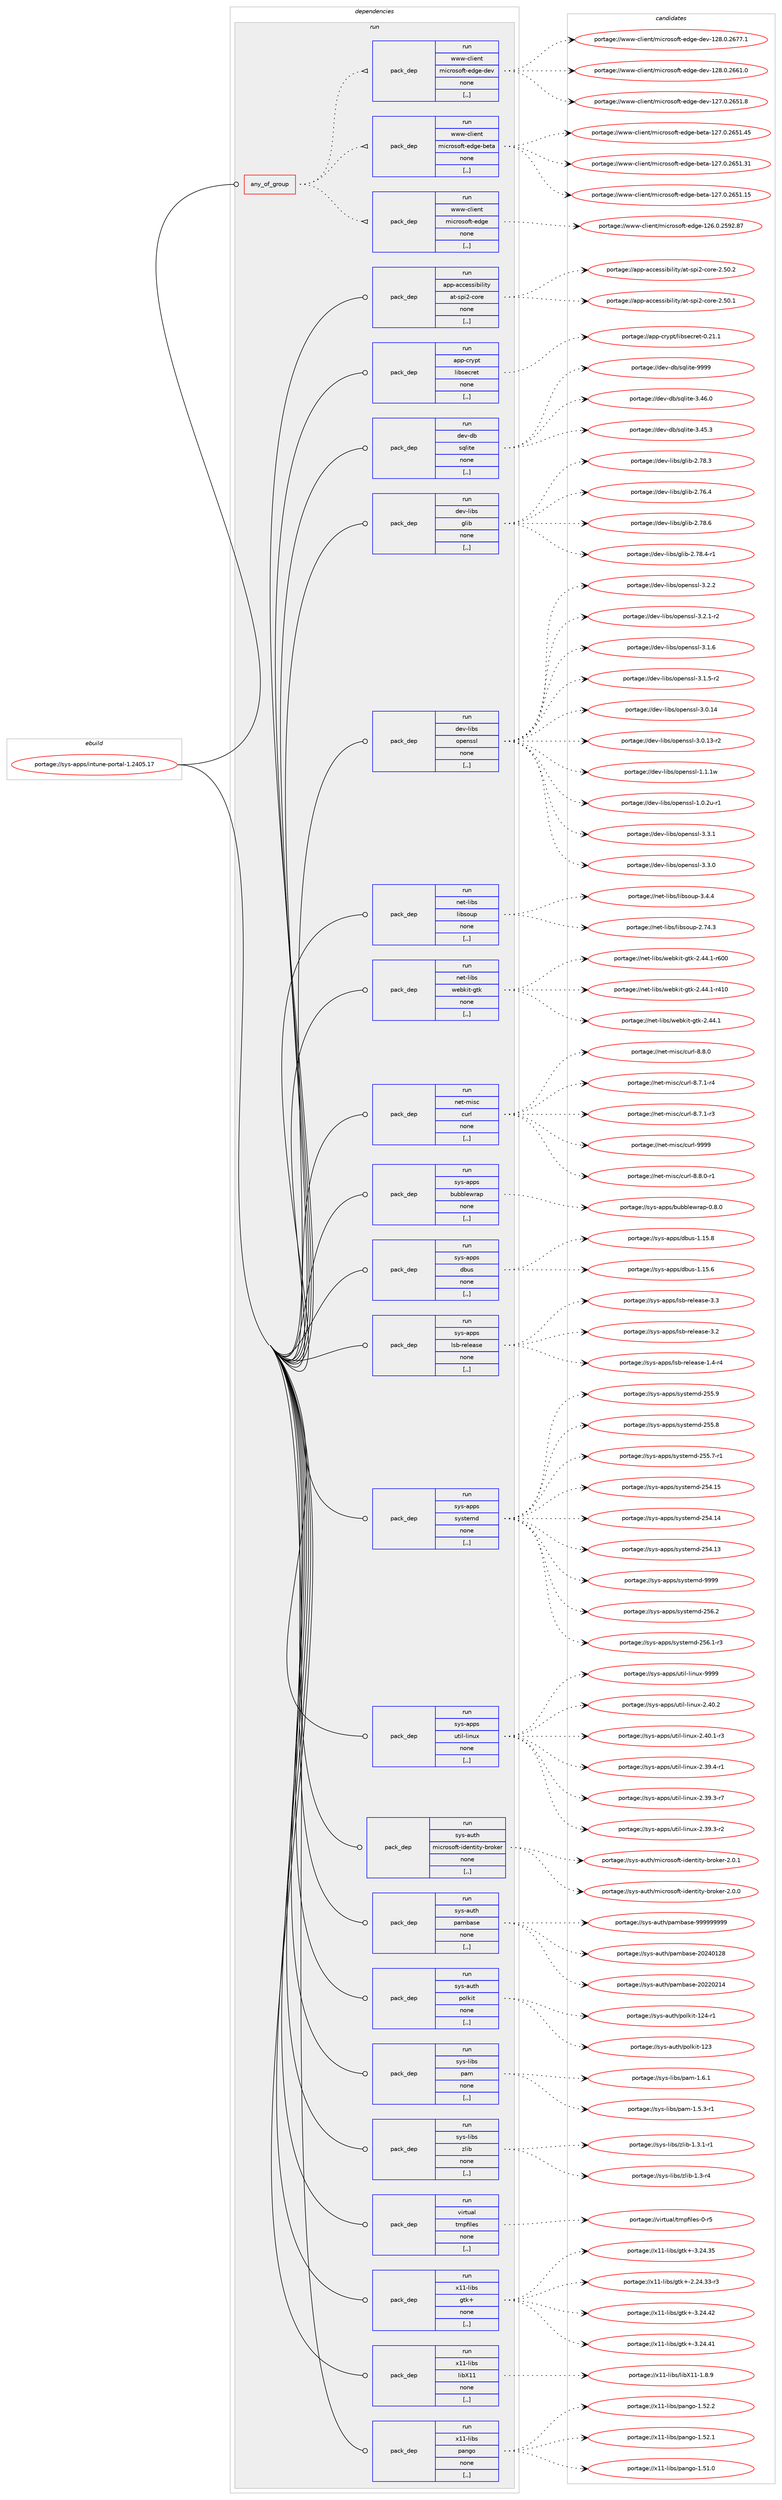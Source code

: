 digraph prolog {

# *************
# Graph options
# *************

newrank=true;
concentrate=true;
compound=true;
graph [rankdir=LR,fontname=Helvetica,fontsize=10,ranksep=1.5];#, ranksep=2.5, nodesep=0.2];
edge  [arrowhead=vee];
node  [fontname=Helvetica,fontsize=10];

# **********
# The ebuild
# **********

subgraph cluster_leftcol {
color=gray;
rank=same;
label=<<i>ebuild</i>>;
id [label="portage://sys-apps/intune-portal-1.2405.17", color=red, width=4, href="../sys-apps/intune-portal-1.2405.17.svg"];
}

# ****************
# The dependencies
# ****************

subgraph cluster_midcol {
color=gray;
label=<<i>dependencies</i>>;
subgraph cluster_compile {
fillcolor="#eeeeee";
style=filled;
label=<<i>compile</i>>;
}
subgraph cluster_compileandrun {
fillcolor="#eeeeee";
style=filled;
label=<<i>compile and run</i>>;
}
subgraph cluster_run {
fillcolor="#eeeeee";
style=filled;
label=<<i>run</i>>;
subgraph any2707 {
dependency418190 [label=<<TABLE BORDER="0" CELLBORDER="1" CELLSPACING="0" CELLPADDING="4"><TR><TD CELLPADDING="10">any_of_group</TD></TR></TABLE>>, shape=none, color=red];subgraph pack304631 {
dependency418191 [label=<<TABLE BORDER="0" CELLBORDER="1" CELLSPACING="0" CELLPADDING="4" WIDTH="220"><TR><TD ROWSPAN="6" CELLPADDING="30">pack_dep</TD></TR><TR><TD WIDTH="110">run</TD></TR><TR><TD>www-client</TD></TR><TR><TD>microsoft-edge</TD></TR><TR><TD>none</TD></TR><TR><TD>[,,]</TD></TR></TABLE>>, shape=none, color=blue];
}
dependency418190:e -> dependency418191:w [weight=20,style="dotted",arrowhead="oinv"];
subgraph pack304632 {
dependency418192 [label=<<TABLE BORDER="0" CELLBORDER="1" CELLSPACING="0" CELLPADDING="4" WIDTH="220"><TR><TD ROWSPAN="6" CELLPADDING="30">pack_dep</TD></TR><TR><TD WIDTH="110">run</TD></TR><TR><TD>www-client</TD></TR><TR><TD>microsoft-edge-beta</TD></TR><TR><TD>none</TD></TR><TR><TD>[,,]</TD></TR></TABLE>>, shape=none, color=blue];
}
dependency418190:e -> dependency418192:w [weight=20,style="dotted",arrowhead="oinv"];
subgraph pack304633 {
dependency418193 [label=<<TABLE BORDER="0" CELLBORDER="1" CELLSPACING="0" CELLPADDING="4" WIDTH="220"><TR><TD ROWSPAN="6" CELLPADDING="30">pack_dep</TD></TR><TR><TD WIDTH="110">run</TD></TR><TR><TD>www-client</TD></TR><TR><TD>microsoft-edge-dev</TD></TR><TR><TD>none</TD></TR><TR><TD>[,,]</TD></TR></TABLE>>, shape=none, color=blue];
}
dependency418190:e -> dependency418193:w [weight=20,style="dotted",arrowhead="oinv"];
}
id:e -> dependency418190:w [weight=20,style="solid",arrowhead="odot"];
subgraph pack304634 {
dependency418194 [label=<<TABLE BORDER="0" CELLBORDER="1" CELLSPACING="0" CELLPADDING="4" WIDTH="220"><TR><TD ROWSPAN="6" CELLPADDING="30">pack_dep</TD></TR><TR><TD WIDTH="110">run</TD></TR><TR><TD>app-accessibility</TD></TR><TR><TD>at-spi2-core</TD></TR><TR><TD>none</TD></TR><TR><TD>[,,]</TD></TR></TABLE>>, shape=none, color=blue];
}
id:e -> dependency418194:w [weight=20,style="solid",arrowhead="odot"];
subgraph pack304635 {
dependency418195 [label=<<TABLE BORDER="0" CELLBORDER="1" CELLSPACING="0" CELLPADDING="4" WIDTH="220"><TR><TD ROWSPAN="6" CELLPADDING="30">pack_dep</TD></TR><TR><TD WIDTH="110">run</TD></TR><TR><TD>app-crypt</TD></TR><TR><TD>libsecret</TD></TR><TR><TD>none</TD></TR><TR><TD>[,,]</TD></TR></TABLE>>, shape=none, color=blue];
}
id:e -> dependency418195:w [weight=20,style="solid",arrowhead="odot"];
subgraph pack304636 {
dependency418196 [label=<<TABLE BORDER="0" CELLBORDER="1" CELLSPACING="0" CELLPADDING="4" WIDTH="220"><TR><TD ROWSPAN="6" CELLPADDING="30">pack_dep</TD></TR><TR><TD WIDTH="110">run</TD></TR><TR><TD>dev-db</TD></TR><TR><TD>sqlite</TD></TR><TR><TD>none</TD></TR><TR><TD>[,,]</TD></TR></TABLE>>, shape=none, color=blue];
}
id:e -> dependency418196:w [weight=20,style="solid",arrowhead="odot"];
subgraph pack304637 {
dependency418197 [label=<<TABLE BORDER="0" CELLBORDER="1" CELLSPACING="0" CELLPADDING="4" WIDTH="220"><TR><TD ROWSPAN="6" CELLPADDING="30">pack_dep</TD></TR><TR><TD WIDTH="110">run</TD></TR><TR><TD>dev-libs</TD></TR><TR><TD>glib</TD></TR><TR><TD>none</TD></TR><TR><TD>[,,]</TD></TR></TABLE>>, shape=none, color=blue];
}
id:e -> dependency418197:w [weight=20,style="solid",arrowhead="odot"];
subgraph pack304638 {
dependency418198 [label=<<TABLE BORDER="0" CELLBORDER="1" CELLSPACING="0" CELLPADDING="4" WIDTH="220"><TR><TD ROWSPAN="6" CELLPADDING="30">pack_dep</TD></TR><TR><TD WIDTH="110">run</TD></TR><TR><TD>dev-libs</TD></TR><TR><TD>openssl</TD></TR><TR><TD>none</TD></TR><TR><TD>[,,]</TD></TR></TABLE>>, shape=none, color=blue];
}
id:e -> dependency418198:w [weight=20,style="solid",arrowhead="odot"];
subgraph pack304639 {
dependency418199 [label=<<TABLE BORDER="0" CELLBORDER="1" CELLSPACING="0" CELLPADDING="4" WIDTH="220"><TR><TD ROWSPAN="6" CELLPADDING="30">pack_dep</TD></TR><TR><TD WIDTH="110">run</TD></TR><TR><TD>net-libs</TD></TR><TR><TD>libsoup</TD></TR><TR><TD>none</TD></TR><TR><TD>[,,]</TD></TR></TABLE>>, shape=none, color=blue];
}
id:e -> dependency418199:w [weight=20,style="solid",arrowhead="odot"];
subgraph pack304640 {
dependency418200 [label=<<TABLE BORDER="0" CELLBORDER="1" CELLSPACING="0" CELLPADDING="4" WIDTH="220"><TR><TD ROWSPAN="6" CELLPADDING="30">pack_dep</TD></TR><TR><TD WIDTH="110">run</TD></TR><TR><TD>net-libs</TD></TR><TR><TD>webkit-gtk</TD></TR><TR><TD>none</TD></TR><TR><TD>[,,]</TD></TR></TABLE>>, shape=none, color=blue];
}
id:e -> dependency418200:w [weight=20,style="solid",arrowhead="odot"];
subgraph pack304641 {
dependency418201 [label=<<TABLE BORDER="0" CELLBORDER="1" CELLSPACING="0" CELLPADDING="4" WIDTH="220"><TR><TD ROWSPAN="6" CELLPADDING="30">pack_dep</TD></TR><TR><TD WIDTH="110">run</TD></TR><TR><TD>net-misc</TD></TR><TR><TD>curl</TD></TR><TR><TD>none</TD></TR><TR><TD>[,,]</TD></TR></TABLE>>, shape=none, color=blue];
}
id:e -> dependency418201:w [weight=20,style="solid",arrowhead="odot"];
subgraph pack304642 {
dependency418202 [label=<<TABLE BORDER="0" CELLBORDER="1" CELLSPACING="0" CELLPADDING="4" WIDTH="220"><TR><TD ROWSPAN="6" CELLPADDING="30">pack_dep</TD></TR><TR><TD WIDTH="110">run</TD></TR><TR><TD>sys-apps</TD></TR><TR><TD>bubblewrap</TD></TR><TR><TD>none</TD></TR><TR><TD>[,,]</TD></TR></TABLE>>, shape=none, color=blue];
}
id:e -> dependency418202:w [weight=20,style="solid",arrowhead="odot"];
subgraph pack304643 {
dependency418203 [label=<<TABLE BORDER="0" CELLBORDER="1" CELLSPACING="0" CELLPADDING="4" WIDTH="220"><TR><TD ROWSPAN="6" CELLPADDING="30">pack_dep</TD></TR><TR><TD WIDTH="110">run</TD></TR><TR><TD>sys-apps</TD></TR><TR><TD>dbus</TD></TR><TR><TD>none</TD></TR><TR><TD>[,,]</TD></TR></TABLE>>, shape=none, color=blue];
}
id:e -> dependency418203:w [weight=20,style="solid",arrowhead="odot"];
subgraph pack304644 {
dependency418204 [label=<<TABLE BORDER="0" CELLBORDER="1" CELLSPACING="0" CELLPADDING="4" WIDTH="220"><TR><TD ROWSPAN="6" CELLPADDING="30">pack_dep</TD></TR><TR><TD WIDTH="110">run</TD></TR><TR><TD>sys-apps</TD></TR><TR><TD>lsb-release</TD></TR><TR><TD>none</TD></TR><TR><TD>[,,]</TD></TR></TABLE>>, shape=none, color=blue];
}
id:e -> dependency418204:w [weight=20,style="solid",arrowhead="odot"];
subgraph pack304645 {
dependency418205 [label=<<TABLE BORDER="0" CELLBORDER="1" CELLSPACING="0" CELLPADDING="4" WIDTH="220"><TR><TD ROWSPAN="6" CELLPADDING="30">pack_dep</TD></TR><TR><TD WIDTH="110">run</TD></TR><TR><TD>sys-apps</TD></TR><TR><TD>systemd</TD></TR><TR><TD>none</TD></TR><TR><TD>[,,]</TD></TR></TABLE>>, shape=none, color=blue];
}
id:e -> dependency418205:w [weight=20,style="solid",arrowhead="odot"];
subgraph pack304646 {
dependency418206 [label=<<TABLE BORDER="0" CELLBORDER="1" CELLSPACING="0" CELLPADDING="4" WIDTH="220"><TR><TD ROWSPAN="6" CELLPADDING="30">pack_dep</TD></TR><TR><TD WIDTH="110">run</TD></TR><TR><TD>sys-apps</TD></TR><TR><TD>util-linux</TD></TR><TR><TD>none</TD></TR><TR><TD>[,,]</TD></TR></TABLE>>, shape=none, color=blue];
}
id:e -> dependency418206:w [weight=20,style="solid",arrowhead="odot"];
subgraph pack304647 {
dependency418207 [label=<<TABLE BORDER="0" CELLBORDER="1" CELLSPACING="0" CELLPADDING="4" WIDTH="220"><TR><TD ROWSPAN="6" CELLPADDING="30">pack_dep</TD></TR><TR><TD WIDTH="110">run</TD></TR><TR><TD>sys-auth</TD></TR><TR><TD>microsoft-identity-broker</TD></TR><TR><TD>none</TD></TR><TR><TD>[,,]</TD></TR></TABLE>>, shape=none, color=blue];
}
id:e -> dependency418207:w [weight=20,style="solid",arrowhead="odot"];
subgraph pack304648 {
dependency418208 [label=<<TABLE BORDER="0" CELLBORDER="1" CELLSPACING="0" CELLPADDING="4" WIDTH="220"><TR><TD ROWSPAN="6" CELLPADDING="30">pack_dep</TD></TR><TR><TD WIDTH="110">run</TD></TR><TR><TD>sys-auth</TD></TR><TR><TD>pambase</TD></TR><TR><TD>none</TD></TR><TR><TD>[,,]</TD></TR></TABLE>>, shape=none, color=blue];
}
id:e -> dependency418208:w [weight=20,style="solid",arrowhead="odot"];
subgraph pack304649 {
dependency418209 [label=<<TABLE BORDER="0" CELLBORDER="1" CELLSPACING="0" CELLPADDING="4" WIDTH="220"><TR><TD ROWSPAN="6" CELLPADDING="30">pack_dep</TD></TR><TR><TD WIDTH="110">run</TD></TR><TR><TD>sys-auth</TD></TR><TR><TD>polkit</TD></TR><TR><TD>none</TD></TR><TR><TD>[,,]</TD></TR></TABLE>>, shape=none, color=blue];
}
id:e -> dependency418209:w [weight=20,style="solid",arrowhead="odot"];
subgraph pack304650 {
dependency418210 [label=<<TABLE BORDER="0" CELLBORDER="1" CELLSPACING="0" CELLPADDING="4" WIDTH="220"><TR><TD ROWSPAN="6" CELLPADDING="30">pack_dep</TD></TR><TR><TD WIDTH="110">run</TD></TR><TR><TD>sys-libs</TD></TR><TR><TD>pam</TD></TR><TR><TD>none</TD></TR><TR><TD>[,,]</TD></TR></TABLE>>, shape=none, color=blue];
}
id:e -> dependency418210:w [weight=20,style="solid",arrowhead="odot"];
subgraph pack304651 {
dependency418211 [label=<<TABLE BORDER="0" CELLBORDER="1" CELLSPACING="0" CELLPADDING="4" WIDTH="220"><TR><TD ROWSPAN="6" CELLPADDING="30">pack_dep</TD></TR><TR><TD WIDTH="110">run</TD></TR><TR><TD>sys-libs</TD></TR><TR><TD>zlib</TD></TR><TR><TD>none</TD></TR><TR><TD>[,,]</TD></TR></TABLE>>, shape=none, color=blue];
}
id:e -> dependency418211:w [weight=20,style="solid",arrowhead="odot"];
subgraph pack304652 {
dependency418212 [label=<<TABLE BORDER="0" CELLBORDER="1" CELLSPACING="0" CELLPADDING="4" WIDTH="220"><TR><TD ROWSPAN="6" CELLPADDING="30">pack_dep</TD></TR><TR><TD WIDTH="110">run</TD></TR><TR><TD>virtual</TD></TR><TR><TD>tmpfiles</TD></TR><TR><TD>none</TD></TR><TR><TD>[,,]</TD></TR></TABLE>>, shape=none, color=blue];
}
id:e -> dependency418212:w [weight=20,style="solid",arrowhead="odot"];
subgraph pack304653 {
dependency418213 [label=<<TABLE BORDER="0" CELLBORDER="1" CELLSPACING="0" CELLPADDING="4" WIDTH="220"><TR><TD ROWSPAN="6" CELLPADDING="30">pack_dep</TD></TR><TR><TD WIDTH="110">run</TD></TR><TR><TD>x11-libs</TD></TR><TR><TD>gtk+</TD></TR><TR><TD>none</TD></TR><TR><TD>[,,]</TD></TR></TABLE>>, shape=none, color=blue];
}
id:e -> dependency418213:w [weight=20,style="solid",arrowhead="odot"];
subgraph pack304654 {
dependency418214 [label=<<TABLE BORDER="0" CELLBORDER="1" CELLSPACING="0" CELLPADDING="4" WIDTH="220"><TR><TD ROWSPAN="6" CELLPADDING="30">pack_dep</TD></TR><TR><TD WIDTH="110">run</TD></TR><TR><TD>x11-libs</TD></TR><TR><TD>libX11</TD></TR><TR><TD>none</TD></TR><TR><TD>[,,]</TD></TR></TABLE>>, shape=none, color=blue];
}
id:e -> dependency418214:w [weight=20,style="solid",arrowhead="odot"];
subgraph pack304655 {
dependency418215 [label=<<TABLE BORDER="0" CELLBORDER="1" CELLSPACING="0" CELLPADDING="4" WIDTH="220"><TR><TD ROWSPAN="6" CELLPADDING="30">pack_dep</TD></TR><TR><TD WIDTH="110">run</TD></TR><TR><TD>x11-libs</TD></TR><TR><TD>pango</TD></TR><TR><TD>none</TD></TR><TR><TD>[,,]</TD></TR></TABLE>>, shape=none, color=blue];
}
id:e -> dependency418215:w [weight=20,style="solid",arrowhead="odot"];
}
}

# **************
# The candidates
# **************

subgraph cluster_choices {
rank=same;
color=gray;
label=<<i>candidates</i>>;

subgraph choice304631 {
color=black;
nodesep=1;
choice11911911945991081051011101164710910599114111115111102116451011001031014549505446484650535750465655 [label="portage://www-client/microsoft-edge-126.0.2592.87", color=red, width=4,href="../www-client/microsoft-edge-126.0.2592.87.svg"];
dependency418191:e -> choice11911911945991081051011101164710910599114111115111102116451011001031014549505446484650535750465655:w [style=dotted,weight="100"];
}
subgraph choice304632 {
color=black;
nodesep=1;
choice11911911945991081051011101164710910599114111115111102116451011001031014598101116974549505546484650545349465253 [label="portage://www-client/microsoft-edge-beta-127.0.2651.45", color=red, width=4,href="../www-client/microsoft-edge-beta-127.0.2651.45.svg"];
choice11911911945991081051011101164710910599114111115111102116451011001031014598101116974549505546484650545349465149 [label="portage://www-client/microsoft-edge-beta-127.0.2651.31", color=red, width=4,href="../www-client/microsoft-edge-beta-127.0.2651.31.svg"];
choice11911911945991081051011101164710910599114111115111102116451011001031014598101116974549505546484650545349464953 [label="portage://www-client/microsoft-edge-beta-127.0.2651.15", color=red, width=4,href="../www-client/microsoft-edge-beta-127.0.2651.15.svg"];
dependency418192:e -> choice11911911945991081051011101164710910599114111115111102116451011001031014598101116974549505546484650545349465253:w [style=dotted,weight="100"];
dependency418192:e -> choice11911911945991081051011101164710910599114111115111102116451011001031014598101116974549505546484650545349465149:w [style=dotted,weight="100"];
dependency418192:e -> choice11911911945991081051011101164710910599114111115111102116451011001031014598101116974549505546484650545349464953:w [style=dotted,weight="100"];
}
subgraph choice304633 {
color=black;
nodesep=1;
choice11911911945991081051011101164710910599114111115111102116451011001031014510010111845495056464846505455554649 [label="portage://www-client/microsoft-edge-dev-128.0.2677.1", color=red, width=4,href="../www-client/microsoft-edge-dev-128.0.2677.1.svg"];
choice11911911945991081051011101164710910599114111115111102116451011001031014510010111845495056464846505454494648 [label="portage://www-client/microsoft-edge-dev-128.0.2661.0", color=red, width=4,href="../www-client/microsoft-edge-dev-128.0.2661.0.svg"];
choice11911911945991081051011101164710910599114111115111102116451011001031014510010111845495055464846505453494656 [label="portage://www-client/microsoft-edge-dev-127.0.2651.8", color=red, width=4,href="../www-client/microsoft-edge-dev-127.0.2651.8.svg"];
dependency418193:e -> choice11911911945991081051011101164710910599114111115111102116451011001031014510010111845495056464846505455554649:w [style=dotted,weight="100"];
dependency418193:e -> choice11911911945991081051011101164710910599114111115111102116451011001031014510010111845495056464846505454494648:w [style=dotted,weight="100"];
dependency418193:e -> choice11911911945991081051011101164710910599114111115111102116451011001031014510010111845495055464846505453494656:w [style=dotted,weight="100"];
}
subgraph choice304634 {
color=black;
nodesep=1;
choice97112112459799991011151151059810510810511612147971164511511210550459911111410145504653484650 [label="portage://app-accessibility/at-spi2-core-2.50.2", color=red, width=4,href="../app-accessibility/at-spi2-core-2.50.2.svg"];
choice97112112459799991011151151059810510810511612147971164511511210550459911111410145504653484649 [label="portage://app-accessibility/at-spi2-core-2.50.1", color=red, width=4,href="../app-accessibility/at-spi2-core-2.50.1.svg"];
dependency418194:e -> choice97112112459799991011151151059810510810511612147971164511511210550459911111410145504653484650:w [style=dotted,weight="100"];
dependency418194:e -> choice97112112459799991011151151059810510810511612147971164511511210550459911111410145504653484649:w [style=dotted,weight="100"];
}
subgraph choice304635 {
color=black;
nodesep=1;
choice97112112459911412111211647108105981151019911410111645484650494649 [label="portage://app-crypt/libsecret-0.21.1", color=red, width=4,href="../app-crypt/libsecret-0.21.1.svg"];
dependency418195:e -> choice97112112459911412111211647108105981151019911410111645484650494649:w [style=dotted,weight="100"];
}
subgraph choice304636 {
color=black;
nodesep=1;
choice1001011184510098471151131081051161014557575757 [label="portage://dev-db/sqlite-9999", color=red, width=4,href="../dev-db/sqlite-9999.svg"];
choice10010111845100984711511310810511610145514652544648 [label="portage://dev-db/sqlite-3.46.0", color=red, width=4,href="../dev-db/sqlite-3.46.0.svg"];
choice10010111845100984711511310810511610145514652534651 [label="portage://dev-db/sqlite-3.45.3", color=red, width=4,href="../dev-db/sqlite-3.45.3.svg"];
dependency418196:e -> choice1001011184510098471151131081051161014557575757:w [style=dotted,weight="100"];
dependency418196:e -> choice10010111845100984711511310810511610145514652544648:w [style=dotted,weight="100"];
dependency418196:e -> choice10010111845100984711511310810511610145514652534651:w [style=dotted,weight="100"];
}
subgraph choice304637 {
color=black;
nodesep=1;
choice1001011184510810598115471031081059845504655564654 [label="portage://dev-libs/glib-2.78.6", color=red, width=4,href="../dev-libs/glib-2.78.6.svg"];
choice10010111845108105981154710310810598455046555646524511449 [label="portage://dev-libs/glib-2.78.4-r1", color=red, width=4,href="../dev-libs/glib-2.78.4-r1.svg"];
choice1001011184510810598115471031081059845504655564651 [label="portage://dev-libs/glib-2.78.3", color=red, width=4,href="../dev-libs/glib-2.78.3.svg"];
choice1001011184510810598115471031081059845504655544652 [label="portage://dev-libs/glib-2.76.4", color=red, width=4,href="../dev-libs/glib-2.76.4.svg"];
dependency418197:e -> choice1001011184510810598115471031081059845504655564654:w [style=dotted,weight="100"];
dependency418197:e -> choice10010111845108105981154710310810598455046555646524511449:w [style=dotted,weight="100"];
dependency418197:e -> choice1001011184510810598115471031081059845504655564651:w [style=dotted,weight="100"];
dependency418197:e -> choice1001011184510810598115471031081059845504655544652:w [style=dotted,weight="100"];
}
subgraph choice304638 {
color=black;
nodesep=1;
choice100101118451081059811547111112101110115115108455146514649 [label="portage://dev-libs/openssl-3.3.1", color=red, width=4,href="../dev-libs/openssl-3.3.1.svg"];
choice100101118451081059811547111112101110115115108455146514648 [label="portage://dev-libs/openssl-3.3.0", color=red, width=4,href="../dev-libs/openssl-3.3.0.svg"];
choice100101118451081059811547111112101110115115108455146504650 [label="portage://dev-libs/openssl-3.2.2", color=red, width=4,href="../dev-libs/openssl-3.2.2.svg"];
choice1001011184510810598115471111121011101151151084551465046494511450 [label="portage://dev-libs/openssl-3.2.1-r2", color=red, width=4,href="../dev-libs/openssl-3.2.1-r2.svg"];
choice100101118451081059811547111112101110115115108455146494654 [label="portage://dev-libs/openssl-3.1.6", color=red, width=4,href="../dev-libs/openssl-3.1.6.svg"];
choice1001011184510810598115471111121011101151151084551464946534511450 [label="portage://dev-libs/openssl-3.1.5-r2", color=red, width=4,href="../dev-libs/openssl-3.1.5-r2.svg"];
choice10010111845108105981154711111210111011511510845514648464952 [label="portage://dev-libs/openssl-3.0.14", color=red, width=4,href="../dev-libs/openssl-3.0.14.svg"];
choice100101118451081059811547111112101110115115108455146484649514511450 [label="portage://dev-libs/openssl-3.0.13-r2", color=red, width=4,href="../dev-libs/openssl-3.0.13-r2.svg"];
choice100101118451081059811547111112101110115115108454946494649119 [label="portage://dev-libs/openssl-1.1.1w", color=red, width=4,href="../dev-libs/openssl-1.1.1w.svg"];
choice1001011184510810598115471111121011101151151084549464846501174511449 [label="portage://dev-libs/openssl-1.0.2u-r1", color=red, width=4,href="../dev-libs/openssl-1.0.2u-r1.svg"];
dependency418198:e -> choice100101118451081059811547111112101110115115108455146514649:w [style=dotted,weight="100"];
dependency418198:e -> choice100101118451081059811547111112101110115115108455146514648:w [style=dotted,weight="100"];
dependency418198:e -> choice100101118451081059811547111112101110115115108455146504650:w [style=dotted,weight="100"];
dependency418198:e -> choice1001011184510810598115471111121011101151151084551465046494511450:w [style=dotted,weight="100"];
dependency418198:e -> choice100101118451081059811547111112101110115115108455146494654:w [style=dotted,weight="100"];
dependency418198:e -> choice1001011184510810598115471111121011101151151084551464946534511450:w [style=dotted,weight="100"];
dependency418198:e -> choice10010111845108105981154711111210111011511510845514648464952:w [style=dotted,weight="100"];
dependency418198:e -> choice100101118451081059811547111112101110115115108455146484649514511450:w [style=dotted,weight="100"];
dependency418198:e -> choice100101118451081059811547111112101110115115108454946494649119:w [style=dotted,weight="100"];
dependency418198:e -> choice1001011184510810598115471111121011101151151084549464846501174511449:w [style=dotted,weight="100"];
}
subgraph choice304639 {
color=black;
nodesep=1;
choice11010111645108105981154710810598115111117112455146524652 [label="portage://net-libs/libsoup-3.4.4", color=red, width=4,href="../net-libs/libsoup-3.4.4.svg"];
choice1101011164510810598115471081059811511111711245504655524651 [label="portage://net-libs/libsoup-2.74.3", color=red, width=4,href="../net-libs/libsoup-2.74.3.svg"];
dependency418199:e -> choice11010111645108105981154710810598115111117112455146524652:w [style=dotted,weight="100"];
dependency418199:e -> choice1101011164510810598115471081059811511111711245504655524651:w [style=dotted,weight="100"];
}
subgraph choice304640 {
color=black;
nodesep=1;
choice11010111645108105981154711910198107105116451031161074550465252464945114544848 [label="portage://net-libs/webkit-gtk-2.44.1-r600", color=red, width=4,href="../net-libs/webkit-gtk-2.44.1-r600.svg"];
choice11010111645108105981154711910198107105116451031161074550465252464945114524948 [label="portage://net-libs/webkit-gtk-2.44.1-r410", color=red, width=4,href="../net-libs/webkit-gtk-2.44.1-r410.svg"];
choice110101116451081059811547119101981071051164510311610745504652524649 [label="portage://net-libs/webkit-gtk-2.44.1", color=red, width=4,href="../net-libs/webkit-gtk-2.44.1.svg"];
dependency418200:e -> choice11010111645108105981154711910198107105116451031161074550465252464945114544848:w [style=dotted,weight="100"];
dependency418200:e -> choice11010111645108105981154711910198107105116451031161074550465252464945114524948:w [style=dotted,weight="100"];
dependency418200:e -> choice110101116451081059811547119101981071051164510311610745504652524649:w [style=dotted,weight="100"];
}
subgraph choice304641 {
color=black;
nodesep=1;
choice110101116451091051159947991171141084557575757 [label="portage://net-misc/curl-9999", color=red, width=4,href="../net-misc/curl-9999.svg"];
choice110101116451091051159947991171141084556465646484511449 [label="portage://net-misc/curl-8.8.0-r1", color=red, width=4,href="../net-misc/curl-8.8.0-r1.svg"];
choice11010111645109105115994799117114108455646564648 [label="portage://net-misc/curl-8.8.0", color=red, width=4,href="../net-misc/curl-8.8.0.svg"];
choice110101116451091051159947991171141084556465546494511452 [label="portage://net-misc/curl-8.7.1-r4", color=red, width=4,href="../net-misc/curl-8.7.1-r4.svg"];
choice110101116451091051159947991171141084556465546494511451 [label="portage://net-misc/curl-8.7.1-r3", color=red, width=4,href="../net-misc/curl-8.7.1-r3.svg"];
dependency418201:e -> choice110101116451091051159947991171141084557575757:w [style=dotted,weight="100"];
dependency418201:e -> choice110101116451091051159947991171141084556465646484511449:w [style=dotted,weight="100"];
dependency418201:e -> choice11010111645109105115994799117114108455646564648:w [style=dotted,weight="100"];
dependency418201:e -> choice110101116451091051159947991171141084556465546494511452:w [style=dotted,weight="100"];
dependency418201:e -> choice110101116451091051159947991171141084556465546494511451:w [style=dotted,weight="100"];
}
subgraph choice304642 {
color=black;
nodesep=1;
choice11512111545971121121154798117989810810111911497112454846564648 [label="portage://sys-apps/bubblewrap-0.8.0", color=red, width=4,href="../sys-apps/bubblewrap-0.8.0.svg"];
dependency418202:e -> choice11512111545971121121154798117989810810111911497112454846564648:w [style=dotted,weight="100"];
}
subgraph choice304643 {
color=black;
nodesep=1;
choice1151211154597112112115471009811711545494649534656 [label="portage://sys-apps/dbus-1.15.8", color=red, width=4,href="../sys-apps/dbus-1.15.8.svg"];
choice1151211154597112112115471009811711545494649534654 [label="portage://sys-apps/dbus-1.15.6", color=red, width=4,href="../sys-apps/dbus-1.15.6.svg"];
dependency418203:e -> choice1151211154597112112115471009811711545494649534656:w [style=dotted,weight="100"];
dependency418203:e -> choice1151211154597112112115471009811711545494649534654:w [style=dotted,weight="100"];
}
subgraph choice304644 {
color=black;
nodesep=1;
choice11512111545971121121154710811598451141011081019711510145514651 [label="portage://sys-apps/lsb-release-3.3", color=red, width=4,href="../sys-apps/lsb-release-3.3.svg"];
choice11512111545971121121154710811598451141011081019711510145514650 [label="portage://sys-apps/lsb-release-3.2", color=red, width=4,href="../sys-apps/lsb-release-3.2.svg"];
choice115121115459711211211547108115984511410110810197115101454946524511452 [label="portage://sys-apps/lsb-release-1.4-r4", color=red, width=4,href="../sys-apps/lsb-release-1.4-r4.svg"];
dependency418204:e -> choice11512111545971121121154710811598451141011081019711510145514651:w [style=dotted,weight="100"];
dependency418204:e -> choice11512111545971121121154710811598451141011081019711510145514650:w [style=dotted,weight="100"];
dependency418204:e -> choice115121115459711211211547108115984511410110810197115101454946524511452:w [style=dotted,weight="100"];
}
subgraph choice304645 {
color=black;
nodesep=1;
choice1151211154597112112115471151211151161011091004557575757 [label="portage://sys-apps/systemd-9999", color=red, width=4,href="../sys-apps/systemd-9999.svg"];
choice115121115459711211211547115121115116101109100455053544650 [label="portage://sys-apps/systemd-256.2", color=red, width=4,href="../sys-apps/systemd-256.2.svg"];
choice1151211154597112112115471151211151161011091004550535446494511451 [label="portage://sys-apps/systemd-256.1-r3", color=red, width=4,href="../sys-apps/systemd-256.1-r3.svg"];
choice115121115459711211211547115121115116101109100455053534657 [label="portage://sys-apps/systemd-255.9", color=red, width=4,href="../sys-apps/systemd-255.9.svg"];
choice115121115459711211211547115121115116101109100455053534656 [label="portage://sys-apps/systemd-255.8", color=red, width=4,href="../sys-apps/systemd-255.8.svg"];
choice1151211154597112112115471151211151161011091004550535346554511449 [label="portage://sys-apps/systemd-255.7-r1", color=red, width=4,href="../sys-apps/systemd-255.7-r1.svg"];
choice11512111545971121121154711512111511610110910045505352464953 [label="portage://sys-apps/systemd-254.15", color=red, width=4,href="../sys-apps/systemd-254.15.svg"];
choice11512111545971121121154711512111511610110910045505352464952 [label="portage://sys-apps/systemd-254.14", color=red, width=4,href="../sys-apps/systemd-254.14.svg"];
choice11512111545971121121154711512111511610110910045505352464951 [label="portage://sys-apps/systemd-254.13", color=red, width=4,href="../sys-apps/systemd-254.13.svg"];
dependency418205:e -> choice1151211154597112112115471151211151161011091004557575757:w [style=dotted,weight="100"];
dependency418205:e -> choice115121115459711211211547115121115116101109100455053544650:w [style=dotted,weight="100"];
dependency418205:e -> choice1151211154597112112115471151211151161011091004550535446494511451:w [style=dotted,weight="100"];
dependency418205:e -> choice115121115459711211211547115121115116101109100455053534657:w [style=dotted,weight="100"];
dependency418205:e -> choice115121115459711211211547115121115116101109100455053534656:w [style=dotted,weight="100"];
dependency418205:e -> choice1151211154597112112115471151211151161011091004550535346554511449:w [style=dotted,weight="100"];
dependency418205:e -> choice11512111545971121121154711512111511610110910045505352464953:w [style=dotted,weight="100"];
dependency418205:e -> choice11512111545971121121154711512111511610110910045505352464952:w [style=dotted,weight="100"];
dependency418205:e -> choice11512111545971121121154711512111511610110910045505352464951:w [style=dotted,weight="100"];
}
subgraph choice304646 {
color=black;
nodesep=1;
choice115121115459711211211547117116105108451081051101171204557575757 [label="portage://sys-apps/util-linux-9999", color=red, width=4,href="../sys-apps/util-linux-9999.svg"];
choice1151211154597112112115471171161051084510810511011712045504652484650 [label="portage://sys-apps/util-linux-2.40.2", color=red, width=4,href="../sys-apps/util-linux-2.40.2.svg"];
choice11512111545971121121154711711610510845108105110117120455046524846494511451 [label="portage://sys-apps/util-linux-2.40.1-r3", color=red, width=4,href="../sys-apps/util-linux-2.40.1-r3.svg"];
choice11512111545971121121154711711610510845108105110117120455046515746524511449 [label="portage://sys-apps/util-linux-2.39.4-r1", color=red, width=4,href="../sys-apps/util-linux-2.39.4-r1.svg"];
choice11512111545971121121154711711610510845108105110117120455046515746514511455 [label="portage://sys-apps/util-linux-2.39.3-r7", color=red, width=4,href="../sys-apps/util-linux-2.39.3-r7.svg"];
choice11512111545971121121154711711610510845108105110117120455046515746514511450 [label="portage://sys-apps/util-linux-2.39.3-r2", color=red, width=4,href="../sys-apps/util-linux-2.39.3-r2.svg"];
dependency418206:e -> choice115121115459711211211547117116105108451081051101171204557575757:w [style=dotted,weight="100"];
dependency418206:e -> choice1151211154597112112115471171161051084510810511011712045504652484650:w [style=dotted,weight="100"];
dependency418206:e -> choice11512111545971121121154711711610510845108105110117120455046524846494511451:w [style=dotted,weight="100"];
dependency418206:e -> choice11512111545971121121154711711610510845108105110117120455046515746524511449:w [style=dotted,weight="100"];
dependency418206:e -> choice11512111545971121121154711711610510845108105110117120455046515746514511455:w [style=dotted,weight="100"];
dependency418206:e -> choice11512111545971121121154711711610510845108105110117120455046515746514511450:w [style=dotted,weight="100"];
}
subgraph choice304647 {
color=black;
nodesep=1;
choice11512111545971171161044710910599114111115111102116451051001011101161051161214598114111107101114455046484649 [label="portage://sys-auth/microsoft-identity-broker-2.0.1", color=red, width=4,href="../sys-auth/microsoft-identity-broker-2.0.1.svg"];
choice11512111545971171161044710910599114111115111102116451051001011101161051161214598114111107101114455046484648 [label="portage://sys-auth/microsoft-identity-broker-2.0.0", color=red, width=4,href="../sys-auth/microsoft-identity-broker-2.0.0.svg"];
dependency418207:e -> choice11512111545971171161044710910599114111115111102116451051001011101161051161214598114111107101114455046484649:w [style=dotted,weight="100"];
dependency418207:e -> choice11512111545971171161044710910599114111115111102116451051001011101161051161214598114111107101114455046484648:w [style=dotted,weight="100"];
}
subgraph choice304648 {
color=black;
nodesep=1;
choice11512111545971171161044711297109989711510145575757575757575757 [label="portage://sys-auth/pambase-999999999", color=red, width=4,href="../sys-auth/pambase-999999999.svg"];
choice115121115459711711610447112971099897115101455048505248495056 [label="portage://sys-auth/pambase-20240128", color=red, width=4,href="../sys-auth/pambase-20240128.svg"];
choice115121115459711711610447112971099897115101455048505048504952 [label="portage://sys-auth/pambase-20220214", color=red, width=4,href="../sys-auth/pambase-20220214.svg"];
dependency418208:e -> choice11512111545971171161044711297109989711510145575757575757575757:w [style=dotted,weight="100"];
dependency418208:e -> choice115121115459711711610447112971099897115101455048505248495056:w [style=dotted,weight="100"];
dependency418208:e -> choice115121115459711711610447112971099897115101455048505048504952:w [style=dotted,weight="100"];
}
subgraph choice304649 {
color=black;
nodesep=1;
choice115121115459711711610447112111108107105116454950524511449 [label="portage://sys-auth/polkit-124-r1", color=red, width=4,href="../sys-auth/polkit-124-r1.svg"];
choice11512111545971171161044711211110810710511645495051 [label="portage://sys-auth/polkit-123", color=red, width=4,href="../sys-auth/polkit-123.svg"];
dependency418209:e -> choice115121115459711711610447112111108107105116454950524511449:w [style=dotted,weight="100"];
dependency418209:e -> choice11512111545971171161044711211110810710511645495051:w [style=dotted,weight="100"];
}
subgraph choice304650 {
color=black;
nodesep=1;
choice11512111545108105981154711297109454946544649 [label="portage://sys-libs/pam-1.6.1", color=red, width=4,href="../sys-libs/pam-1.6.1.svg"];
choice115121115451081059811547112971094549465346514511449 [label="portage://sys-libs/pam-1.5.3-r1", color=red, width=4,href="../sys-libs/pam-1.5.3-r1.svg"];
dependency418210:e -> choice11512111545108105981154711297109454946544649:w [style=dotted,weight="100"];
dependency418210:e -> choice115121115451081059811547112971094549465346514511449:w [style=dotted,weight="100"];
}
subgraph choice304651 {
color=black;
nodesep=1;
choice115121115451081059811547122108105984549465146494511449 [label="portage://sys-libs/zlib-1.3.1-r1", color=red, width=4,href="../sys-libs/zlib-1.3.1-r1.svg"];
choice11512111545108105981154712210810598454946514511452 [label="portage://sys-libs/zlib-1.3-r4", color=red, width=4,href="../sys-libs/zlib-1.3-r4.svg"];
dependency418211:e -> choice115121115451081059811547122108105984549465146494511449:w [style=dotted,weight="100"];
dependency418211:e -> choice11512111545108105981154712210810598454946514511452:w [style=dotted,weight="100"];
}
subgraph choice304652 {
color=black;
nodesep=1;
choice118105114116117971084711610911210210510810111545484511453 [label="portage://virtual/tmpfiles-0-r5", color=red, width=4,href="../virtual/tmpfiles-0-r5.svg"];
dependency418212:e -> choice118105114116117971084711610911210210510810111545484511453:w [style=dotted,weight="100"];
}
subgraph choice304653 {
color=black;
nodesep=1;
choice1204949451081059811547103116107434551465052465250 [label="portage://x11-libs/gtk+-3.24.42", color=red, width=4,href="../x11-libs/gtk+-3.24.42.svg"];
choice1204949451081059811547103116107434551465052465249 [label="portage://x11-libs/gtk+-3.24.41", color=red, width=4,href="../x11-libs/gtk+-3.24.41.svg"];
choice1204949451081059811547103116107434551465052465153 [label="portage://x11-libs/gtk+-3.24.35", color=red, width=4,href="../x11-libs/gtk+-3.24.35.svg"];
choice12049494510810598115471031161074345504650524651514511451 [label="portage://x11-libs/gtk+-2.24.33-r3", color=red, width=4,href="../x11-libs/gtk+-2.24.33-r3.svg"];
dependency418213:e -> choice1204949451081059811547103116107434551465052465250:w [style=dotted,weight="100"];
dependency418213:e -> choice1204949451081059811547103116107434551465052465249:w [style=dotted,weight="100"];
dependency418213:e -> choice1204949451081059811547103116107434551465052465153:w [style=dotted,weight="100"];
dependency418213:e -> choice12049494510810598115471031161074345504650524651514511451:w [style=dotted,weight="100"];
}
subgraph choice304654 {
color=black;
nodesep=1;
choice120494945108105981154710810598884949454946564657 [label="portage://x11-libs/libX11-1.8.9", color=red, width=4,href="../x11-libs/libX11-1.8.9.svg"];
dependency418214:e -> choice120494945108105981154710810598884949454946564657:w [style=dotted,weight="100"];
}
subgraph choice304655 {
color=black;
nodesep=1;
choice12049494510810598115471129711010311145494653504650 [label="portage://x11-libs/pango-1.52.2", color=red, width=4,href="../x11-libs/pango-1.52.2.svg"];
choice12049494510810598115471129711010311145494653504649 [label="portage://x11-libs/pango-1.52.1", color=red, width=4,href="../x11-libs/pango-1.52.1.svg"];
choice12049494510810598115471129711010311145494653494648 [label="portage://x11-libs/pango-1.51.0", color=red, width=4,href="../x11-libs/pango-1.51.0.svg"];
dependency418215:e -> choice12049494510810598115471129711010311145494653504650:w [style=dotted,weight="100"];
dependency418215:e -> choice12049494510810598115471129711010311145494653504649:w [style=dotted,weight="100"];
dependency418215:e -> choice12049494510810598115471129711010311145494653494648:w [style=dotted,weight="100"];
}
}

}

